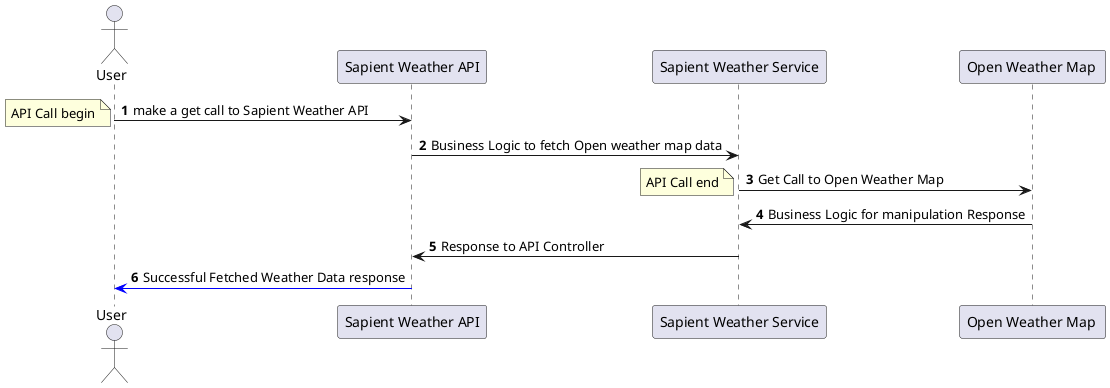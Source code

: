 *Weather Report*
[plantuml, alt="Sequence diagram", width=600, height=150]
----
@startuml
autonumber
actor "User" as actor
participant "Sapient Weather API" as swa
participant "Sapient Weather Service" as sws
participant "Open Weather Map " as owm

actor -> swa: make a get call to Sapient Weather API
note left: API Call begin
swa -> sws: Business Logic to fetch Open weather map data
sws -> owm: Get Call to Open Weather Map
note left: API Call end

owm -> sws:  Business Logic for manipulation Response
sws -> swa: Response to API Controller
swa [#blue]-> actor: Successful Fetched Weather Data response

@enduml
----
